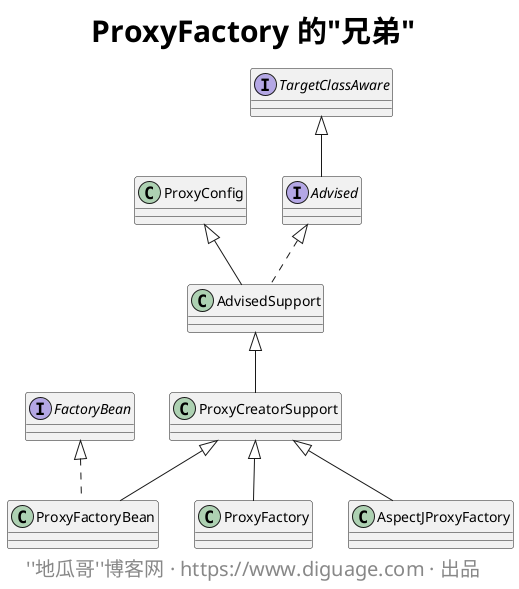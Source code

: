 @startuml
skinparam titleFontSize 30
title **ProxyFactory 的"兄弟"**

interface Advised extends TargetClassAware

class AdvisedSupport extends ProxyConfig implements Advised

class ProxyCreatorSupport extends AdvisedSupport

class ProxyFactory extends ProxyCreatorSupport

class ProxyFactoryBean extends ProxyCreatorSupport implements FactoryBean

class AspectJProxyFactory extends ProxyCreatorSupport

skinparam footerFontSize 20
footer ''地瓜哥''博客网 · https://www.diguage.com · 出品
@enduml
